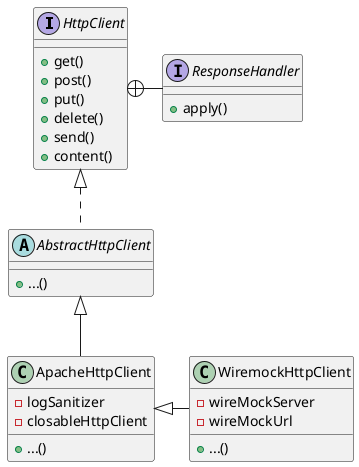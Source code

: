 @startuml

interface HttpClient {
    + get()
    + post()
    + put()
    + delete()
    + send()
    + content()
}
interface ResponseHandler {
    + apply()
}
abstract AbstractHttpClient {
    + ...()
}
class ApacheHttpClient {
    - logSanitizer
    - closableHttpClient
    + ...()
}
class WiremockHttpClient {
    - wireMockServer
    - wireMockUrl
    + ...()
}

HttpClient <|.. AbstractHttpClient

HttpClient +-right- ResponseHandler

AbstractHttpClient <|-- ApacheHttpClient
ApacheHttpClient <|-right- WiremockHttpClient

@enduml